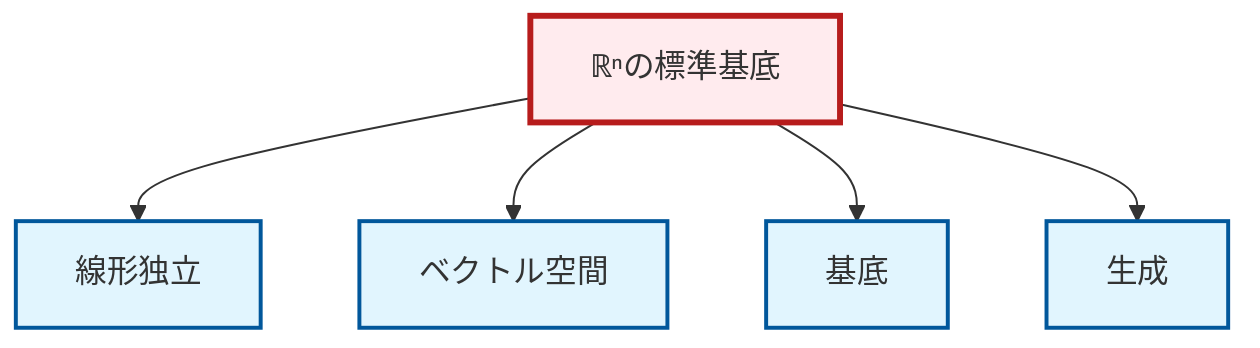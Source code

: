 graph TD
    classDef definition fill:#e1f5fe,stroke:#01579b,stroke-width:2px
    classDef theorem fill:#f3e5f5,stroke:#4a148c,stroke-width:2px
    classDef axiom fill:#fff3e0,stroke:#e65100,stroke-width:2px
    classDef example fill:#e8f5e9,stroke:#1b5e20,stroke-width:2px
    classDef current fill:#ffebee,stroke:#b71c1c,stroke-width:3px
    ex-standard-basis-rn["ℝⁿの標準基底"]:::example
    def-basis["基底"]:::definition
    def-vector-space["ベクトル空間"]:::definition
    def-linear-independence["線形独立"]:::definition
    def-span["生成"]:::definition
    ex-standard-basis-rn --> def-linear-independence
    ex-standard-basis-rn --> def-vector-space
    ex-standard-basis-rn --> def-basis
    ex-standard-basis-rn --> def-span
    class ex-standard-basis-rn current